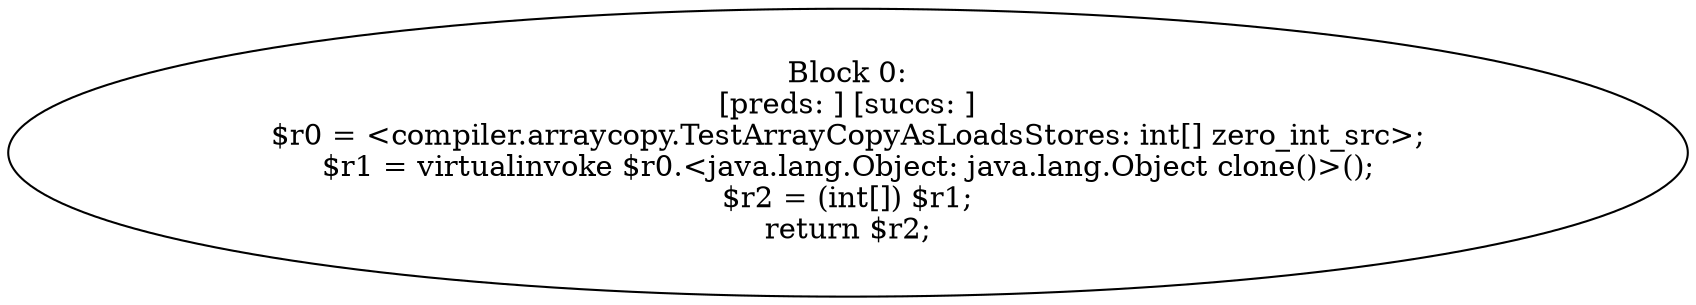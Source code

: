 digraph "unitGraph" {
    "Block 0:
[preds: ] [succs: ]
$r0 = <compiler.arraycopy.TestArrayCopyAsLoadsStores: int[] zero_int_src>;
$r1 = virtualinvoke $r0.<java.lang.Object: java.lang.Object clone()>();
$r2 = (int[]) $r1;
return $r2;
"
}
